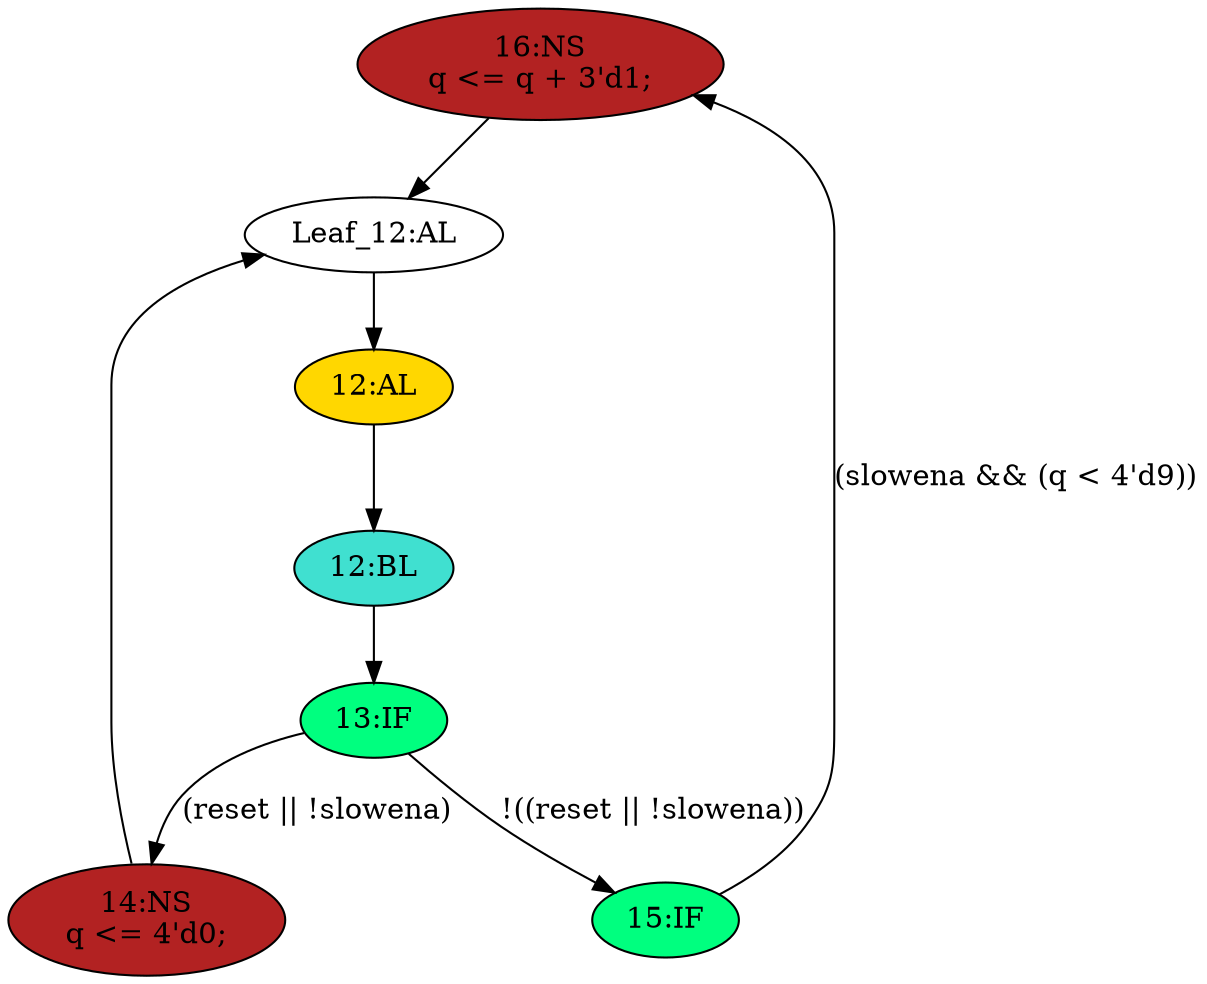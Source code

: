 strict digraph "compose( ,  )" {
	node [label="\N"];
	"16:NS"	[ast="<pyverilog.vparser.ast.NonblockingSubstitution object at 0x7f997e14e4d0>",
		fillcolor=firebrick,
		label="16:NS
q <= q + 3'd1;",
		statements="[<pyverilog.vparser.ast.NonblockingSubstitution object at 0x7f997e14e4d0>]",
		style=filled,
		typ=NonblockingSubstitution];
	"Leaf_12:AL"	[def_var="['q']",
		label="Leaf_12:AL"];
	"16:NS" -> "Leaf_12:AL"	[cond="[]",
		lineno=None];
	"15:IF"	[ast="<pyverilog.vparser.ast.IfStatement object at 0x7f997e1a3890>",
		fillcolor=springgreen,
		label="15:IF",
		statements="[]",
		style=filled,
		typ=IfStatement];
	"15:IF" -> "16:NS"	[cond="['slowena', 'q']",
		label="(slowena && (q < 4'd9))",
		lineno=15];
	"12:BL"	[ast="<pyverilog.vparser.ast.Block object at 0x7f997e4750d0>",
		fillcolor=turquoise,
		label="12:BL",
		statements="[]",
		style=filled,
		typ=Block];
	"13:IF"	[ast="<pyverilog.vparser.ast.IfStatement object at 0x7f997e156750>",
		fillcolor=springgreen,
		label="13:IF",
		statements="[]",
		style=filled,
		typ=IfStatement];
	"12:BL" -> "13:IF"	[cond="[]",
		lineno=None];
	"13:IF" -> "15:IF"	[cond="['reset', 'slowena']",
		label="!((reset || !slowena))",
		lineno=13];
	"14:NS"	[ast="<pyverilog.vparser.ast.NonblockingSubstitution object at 0x7f997e156bd0>",
		fillcolor=firebrick,
		label="14:NS
q <= 4'd0;",
		statements="[<pyverilog.vparser.ast.NonblockingSubstitution object at 0x7f997e156bd0>]",
		style=filled,
		typ=NonblockingSubstitution];
	"13:IF" -> "14:NS"	[cond="['reset', 'slowena']",
		label="(reset || !slowena)",
		lineno=13];
	"12:AL"	[ast="<pyverilog.vparser.ast.Always object at 0x7f997e143fd0>",
		clk_sens=True,
		fillcolor=gold,
		label="12:AL",
		sens="['clk']",
		statements="[]",
		style=filled,
		typ=Always,
		use_var="['reset', 'q', 'slowena']"];
	"12:AL" -> "12:BL"	[cond="[]",
		lineno=None];
	"Leaf_12:AL" -> "12:AL";
	"14:NS" -> "Leaf_12:AL"	[cond="[]",
		lineno=None];
}

